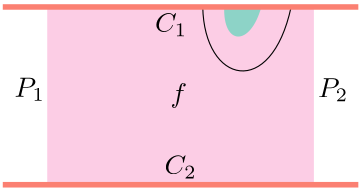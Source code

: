 <?xml version="1.0"?>
<!DOCTYPE ipe SYSTEM "ipe.dtd">
<ipe version="70218" creator="Ipe 7.2.18">
<info created="D:20200824150933" modified="D:20200824152512"/>
<ipestyle name="basic">
<symbol name="arrow/arc(spx)">
<path stroke="sym-stroke" fill="sym-stroke" pen="sym-pen">
0 0 m
-1 0.333 l
-1 -0.333 l
h
</path>
</symbol>
<symbol name="arrow/farc(spx)">
<path stroke="sym-stroke" fill="white" pen="sym-pen">
0 0 m
-1 0.333 l
-1 -0.333 l
h
</path>
</symbol>
<symbol name="arrow/ptarc(spx)">
<path stroke="sym-stroke" fill="sym-stroke" pen="sym-pen">
0 0 m
-1 0.333 l
-0.8 0 l
-1 -0.333 l
h
</path>
</symbol>
<symbol name="arrow/fptarc(spx)">
<path stroke="sym-stroke" fill="white" pen="sym-pen">
0 0 m
-1 0.333 l
-0.8 0 l
-1 -0.333 l
h
</path>
</symbol>
<symbol name="mark/circle(sx)" transformations="translations">
<path fill="sym-stroke">
0.6 0 0 0.6 0 0 e
0.4 0 0 0.4 0 0 e
</path>
</symbol>
<symbol name="mark/disk(sx)" transformations="translations">
<path fill="sym-stroke">
0.6 0 0 0.6 0 0 e
</path>
</symbol>
<symbol name="mark/fdisk(sfx)" transformations="translations">
<group>
<path fill="sym-fill">
0.5 0 0 0.5 0 0 e
</path>
<path fill="sym-stroke" fillrule="eofill">
0.6 0 0 0.6 0 0 e
0.4 0 0 0.4 0 0 e
</path>
</group>
</symbol>
<symbol name="mark/box(sx)" transformations="translations">
<path fill="sym-stroke" fillrule="eofill">
-0.6 -0.6 m
0.6 -0.6 l
0.6 0.6 l
-0.6 0.6 l
h
-0.4 -0.4 m
0.4 -0.4 l
0.4 0.4 l
-0.4 0.4 l
h
</path>
</symbol>
<symbol name="mark/square(sx)" transformations="translations">
<path fill="sym-stroke">
-0.6 -0.6 m
0.6 -0.6 l
0.6 0.6 l
-0.6 0.6 l
h
</path>
</symbol>
<symbol name="mark/fsquare(sfx)" transformations="translations">
<group>
<path fill="sym-fill">
-0.5 -0.5 m
0.5 -0.5 l
0.5 0.5 l
-0.5 0.5 l
h
</path>
<path fill="sym-stroke" fillrule="eofill">
-0.6 -0.6 m
0.6 -0.6 l
0.6 0.6 l
-0.6 0.6 l
h
-0.4 -0.4 m
0.4 -0.4 l
0.4 0.4 l
-0.4 0.4 l
h
</path>
</group>
</symbol>
<symbol name="mark/cross(sx)" transformations="translations">
<group>
<path fill="sym-stroke">
-0.43 -0.57 m
0.57 0.43 l
0.43 0.57 l
-0.57 -0.43 l
h
</path>
<path fill="sym-stroke">
-0.43 0.57 m
0.57 -0.43 l
0.43 -0.57 l
-0.57 0.43 l
h
</path>
</group>
</symbol>
<symbol name="arrow/fnormal(spx)">
<path stroke="sym-stroke" fill="white" pen="sym-pen">
0 0 m
-1 0.333 l
-1 -0.333 l
h
</path>
</symbol>
<symbol name="arrow/pointed(spx)">
<path stroke="sym-stroke" fill="sym-stroke" pen="sym-pen">
0 0 m
-1 0.333 l
-0.8 0 l
-1 -0.333 l
h
</path>
</symbol>
<symbol name="arrow/fpointed(spx)">
<path stroke="sym-stroke" fill="white" pen="sym-pen">
0 0 m
-1 0.333 l
-0.8 0 l
-1 -0.333 l
h
</path>
</symbol>
<symbol name="arrow/linear(spx)">
<path stroke="sym-stroke" pen="sym-pen">
-1 0.333 m
0 0 l
-1 -0.333 l
</path>
</symbol>
<symbol name="arrow/fdouble(spx)">
<path stroke="sym-stroke" fill="white" pen="sym-pen">
0 0 m
-1 0.333 l
-1 -0.333 l
h
-1 0 m
-2 0.333 l
-2 -0.333 l
h
</path>
</symbol>
<symbol name="arrow/double(spx)">
<path stroke="sym-stroke" fill="sym-stroke" pen="sym-pen">
0 0 m
-1 0.333 l
-1 -0.333 l
h
-1 0 m
-2 0.333 l
-2 -0.333 l
h
</path>
</symbol>
<symbol name="arrow/mid-normal(spx)">
<path stroke="sym-stroke" fill="sym-stroke" pen="sym-pen">
0.5 0 m
-0.5 0.333 l
-0.5 -0.333 l
h
</path>
</symbol>
<symbol name="arrow/mid-fnormal(spx)">
<path stroke="sym-stroke" fill="white" pen="sym-pen">
0.5 0 m
-0.5 0.333 l
-0.5 -0.333 l
h
</path>
</symbol>
<symbol name="arrow/mid-pointed(spx)">
<path stroke="sym-stroke" fill="sym-stroke" pen="sym-pen">
0.5 0 m
-0.5 0.333 l
-0.3 0 l
-0.5 -0.333 l
h
</path>
</symbol>
<symbol name="arrow/mid-fpointed(spx)">
<path stroke="sym-stroke" fill="white" pen="sym-pen">
0.5 0 m
-0.5 0.333 l
-0.3 0 l
-0.5 -0.333 l
h
</path>
</symbol>
<symbol name="arrow/mid-double(spx)">
<path stroke="sym-stroke" fill="sym-stroke" pen="sym-pen">
1 0 m
0 0.333 l
0 -0.333 l
h
0 0 m
-1 0.333 l
-1 -0.333 l
h
</path>
</symbol>
<symbol name="arrow/mid-fdouble(spx)">
<path stroke="sym-stroke" fill="white" pen="sym-pen">
1 0 m
0 0.333 l
0 -0.333 l
h
0 0 m
-1 0.333 l
-1 -0.333 l
h
</path>
</symbol>
<pen name="heavier" value="0.8"/>
<pen name="fat" value="1.2"/>
<pen name="ultrafat" value="2"/>
<symbolsize name="large" value="5"/>
<symbolsize name="small" value="2"/>
<symbolsize name="tiny" value="1.1"/>
<arrowsize name="large" value="10"/>
<arrowsize name="small" value="5"/>
<arrowsize name="tiny" value="3"/>
<color name="red" value="1 0 0"/>
<color name="blue" value="0 0 1"/>
<color name="green" value="0 1 0"/>
<color name="yellow" value="1 1 0"/>
<color name="orange" value="1 0.647 0"/>
<color name="gold" value="1 0.843 0"/>
<color name="purple" value="0.627 0.125 0.941"/>
<color name="gray" value="0.745"/>
<color name="brown" value="0.647 0.165 0.165"/>
<color name="navy" value="0 0 0.502"/>
<color name="pink" value="1 0.753 0.796"/>
<color name="seagreen" value="0.18 0.545 0.341"/>
<color name="turquoise" value="0.251 0.878 0.816"/>
<color name="violet" value="0.933 0.51 0.933"/>
<color name="darkblue" value="0 0 0.545"/>
<color name="darkcyan" value="0 0.545 0.545"/>
<color name="darkgray" value="0.663"/>
<color name="darkgreen" value="0 0.392 0"/>
<color name="darkmagenta" value="0.545 0 0.545"/>
<color name="darkorange" value="1 0.549 0"/>
<color name="darkred" value="0.545 0 0"/>
<color name="lightblue" value="0.678 0.847 0.902"/>
<color name="lightcyan" value="0.878 1 1"/>
<color name="lightgray" value="0.827"/>
<color name="lightgreen" value="0.565 0.933 0.565"/>
<color name="lightyellow" value="1 1 0.878"/>
<dashstyle name="dotted" value="[1 3] 0"/>
<dashstyle name="dashed" value="[4] 0"/>
<dashstyle name="dash dotted" value="[4 2 1 2] 0"/>
<dashstyle name="dash dot dotted" value="[4 2 1 2 1 2] 0"/>
<textsize name="large" value="\large"/>
<textsize name="small" value="\small"/>
<textsize name="tiny" value="\tiny"/>
<textsize name="Large" value="\Large"/>
<textsize name="LARGE" value="\LARGE"/>
<textsize name="huge" value="\huge"/>
<textsize name="Huge" value="\Huge"/>
<textsize name="footnote" value="\footnotesize"/>
<textstyle name="center" begin="\begin{center}" end="\end{center}"/>
<textstyle name="itemize" begin="\begin{itemize}" end="\end{itemize}"/>
<textstyle name="item" begin="\begin{itemize}\item{}" end="\end{itemize}"/>
<gridsize name="4 pts" value="4"/>
<gridsize name="8 pts (~3 mm)" value="8"/>
<gridsize name="16 pts (~6 mm)" value="16"/>
<gridsize name="32 pts (~12 mm)" value="32"/>
<gridsize name="10 pts (~3.5 mm)" value="10"/>
<gridsize name="20 pts (~7 mm)" value="20"/>
<gridsize name="14 pts (~5 mm)" value="14"/>
<gridsize name="28 pts (~10 mm)" value="28"/>
<gridsize name="56 pts (~20 mm)" value="56"/>
<anglesize name="90 deg" value="90"/>
<anglesize name="60 deg" value="60"/>
<anglesize name="45 deg" value="45"/>
<anglesize name="30 deg" value="30"/>
<anglesize name="22.5 deg" value="22.5"/>
<opacity name="10%" value="0.1"/>
<opacity name="30%" value="0.3"/>
<opacity name="50%" value="0.5"/>
<opacity name="75%" value="0.75"/>
<tiling name="falling" angle="-60" step="4" width="1"/>
<tiling name="rising" angle="30" step="4" width="1"/>
</ipestyle>
<ipestyle name="brew">
<pen name="fattyfatfat" value="4"/>
<color name="aliceblue" value="0.941 0.973 1"/>
<color name="brew1" value="0.552 0.827 0.78"/>
<color name="brew2" value="1 1 0.701"/>
<color name="brew3" value="0.745 0.729 0.854"/>
<color name="brew4" value="0.984 0.501 0.447"/>
<color name="brew5" value="0.501 0.694 0.827"/>
<color name="brew6" value="0.992 0.705 0.384"/>
<color name="brew7" value="0.701 0.87 0.411"/>
<color name="brew8" value="0.988 0.803 0.898"/>
</ipestyle>
<ipestyle>
<opacity name="10%" value="0.1"/>
<opacity name="30%" value="0.3"/>
<opacity name="50%" value="0.5"/>
<opacity name="20%" value="0.2"/>
<opacity name="40%" value="0.4"/>
<opacity name="60%" value="0.6"/>
<opacity name="70%" value="0.7"/>
<opacity name="80%" value="0.8"/>
<opacity name="90%" value="0.9"/>
</ipestyle>
<page>
<layer name="common"/>
<layer name="case-1"/>
<layer name="case-2"/>
<layer name="case-3"/>
<layer name="case-4"/>
<view layers="common case-1" active="common"/>
<view layers="common case-2" active="case-1"/>
<view layers="common case-3" active="case-2"/>
<view layers="common case-4" active="case-3"/>
<view layers="common case-4" active="case-4"/>
<path layer="common" fill="brew8">
208 768 m
208 704 l
304 704 l
304 768 l
h
</path>
<path stroke="brew4" pen="ultrafat">
192 704 m
320 704 l
</path>
<text matrix="1 0 0 1 1 2" transformations="translations" pos="254.32 734.274" stroke="black" type="label" width="5.95" height="6.926" depth="1.93" halign="center" valign="center" style="math">f</text>
<text matrix="1 0 0 1 0 3" transformations="translations" pos="252.562 762.751" stroke="black" type="label" width="11.59" height="6.812" depth="1.49" halign="center" valign="top" style="math">C_1</text>
<text matrix="1 0 0 1 3.46073 -56.5037" transformations="translations" pos="252.562 762.751" stroke="black" type="label" width="11.59" height="6.812" depth="1.49" halign="center" valign="bottom" style="math">C_2</text>
<text matrix="1 0 0 1 8 0" transformations="translations" pos="199.125 735.681" stroke="black" type="label" width="10.866" height="6.812" depth="1.49" halign="right" valign="baseline" style="math">P_1</text>
<text transformations="translations" pos="305.472 735.505" stroke="black" type="label" width="10.866" height="6.812" depth="1.49" valign="baseline" style="math">P_2</text>
<path layer="case-1" stroke="black">
263.988 768 m
264.515 740.251
288.597 734.45
295.804 768 c
</path>
<path layer="case-2" stroke="black">
268.382 768 m
269.437 732.165
276.644 717.751
304 718.278 c
</path>
<path stroke="black">
304 718.278 m
304 768 l
</path>
<path layer="case-3" stroke="black">
208 768 m
208 747.282 l
</path>
<path stroke="black">
304 745.7 m
304 768 l
</path>
<path stroke="black">
208 747.282 m
232.347 753.083
244.652 747.282
281.742 748.512
304 745.7 c
</path>
<use layer="case-4" name="mark/disk(sx)" pos="304 752.555" size="normal" stroke="brew4"/>
<use name="mark/disk(sx)" pos="304 734.626" size="normal" stroke="brew4"/>
<use name="mark/disk(sx)" pos="304 719.509" size="normal" stroke="brew4"/>
<use name="mark/disk(sx)" pos="304 704" size="normal" stroke="brew4"/>
<use name="mark/disk(sx)" pos="288.949 704" size="normal" stroke="brew4"/>
<use name="mark/disk(sx)" pos="260.824 704" size="normal" stroke="brew4"/>
<use name="mark/disk(sx)" pos="243.773 704" size="normal" stroke="brew4"/>
<use name="mark/disk(sx)" pos="227.25 704" size="normal" stroke="brew4"/>
<use name="mark/disk(sx)" pos="208 704" size="normal" stroke="brew4"/>
<use name="mark/disk(sx)" pos="208 720.915" size="normal" stroke="brew4"/>
<use name="mark/disk(sx)" pos="208 739.196" size="normal" stroke="brew4"/>
<path stroke="black">
284.906 768 m
268.734 746.579
279.632 725.485
274.007 704 c
</path>
<use name="mark/disk(sx)" pos="275.704 715.799" size="normal" stroke="brew7"/>
<path layer="case-1" fill="brew1">
271.722 768 m
271.195 754.137
281.038 753.434
285.081 768 c
</path>
<path layer="case-2" fill="brew1">
279.632 768 m
281.038 750.622
292.991 749.567
296.683 768 c
</path>
<path layer="case-3" fill="brew1">
268.558 768 m
271.019 756.774
283.499 754.313
285.784 768 c
</path>
<path layer="case-4" stroke="black">
275.904 744.704 m
241.664 742.536
227.25 752.731
208 752.028 c
</path>
<path fill="brew1">
220.57 768 m
221.097 756.423
239.027 750.446
240.082 768 c
</path>
<path layer="common" stroke="brew4" pen="ultrafat">
192 768 m
320 768 l
</path>
<use layer="case-4" name="mark/disk(sx)" pos="297.034 768" size="normal" stroke="brew4"/>
<use name="mark/disk(sx)" pos="304 768" size="normal" stroke="brew4"/>
<use name="mark/disk(sx)" pos="284.906 768" size="normal" stroke="gray"/>
<use name="mark/disk(sx)" pos="220.57 768" size="normal" stroke="brew4"/>
<use name="mark/disk(sx)" pos="240.082 768" size="normal" stroke="brew4"/>
<use name="mark/disk(sx)" pos="260.296 768" size="normal" stroke="brew4"/>
<use name="mark/disk(sx)" pos="273.48 768" size="normal" stroke="brew4"/>
<use name="mark/disk(sx)" pos="275.904 744.704" size="normal" stroke="brew7"/>
<use name="mark/disk(sx)" pos="278.355 755.918" size="normal" stroke="brew7"/>
<use name="mark/disk(sx)" pos="275.558 731.79" size="normal" stroke="brew7"/>
<path stroke="black">
208 752.028 m
208 768 l
</path>
<use name="mark/disk(sx)" pos="208 768" size="normal" stroke="brew4"/>
<use name="mark/disk(sx)" pos="208 752.028" size="normal" stroke="brew4"/>
<use name="mark/disk(sx)" pos="274.007 704" size="normal" stroke="gray"/>
</page>
</ipe>
